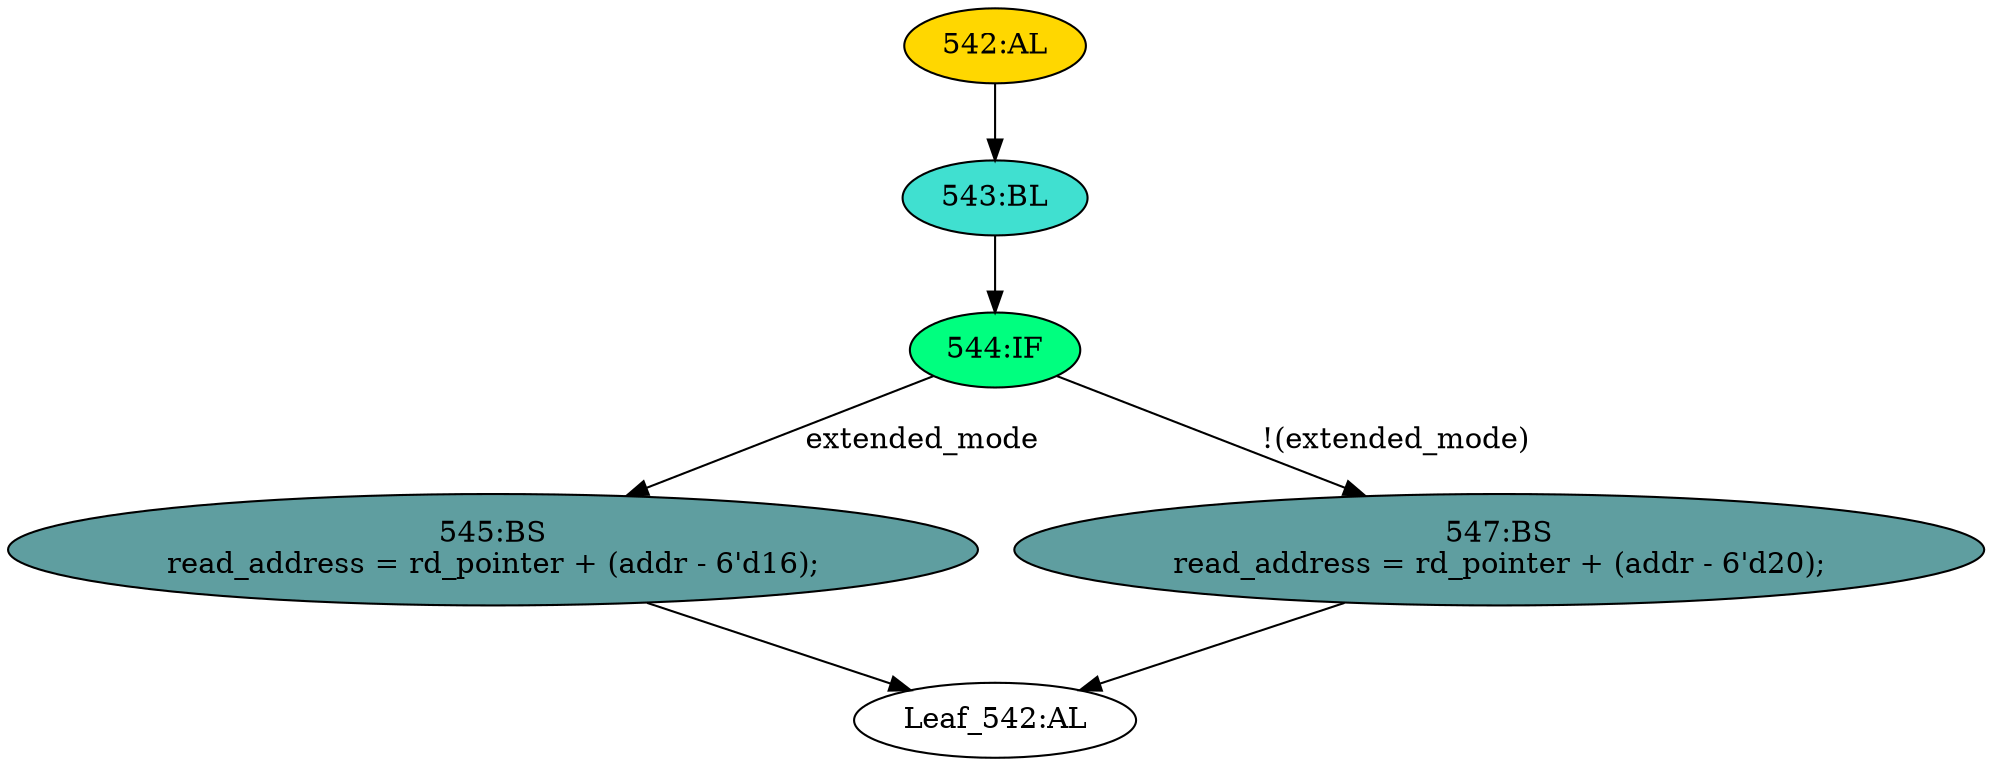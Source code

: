 strict digraph "" {
	node [label="\N"];
	"545:BS"	 [ast="<pyverilog.vparser.ast.BlockingSubstitution object at 0x7feea1c0bc10>",
		fillcolor=cadetblue,
		label="545:BS
read_address = rd_pointer + (addr - 6'd16);",
		statements="[<pyverilog.vparser.ast.BlockingSubstitution object at 0x7feea1c0bc10>]",
		style=filled,
		typ=BlockingSubstitution];
	"Leaf_542:AL"	 [def_var="['read_address']",
		label="Leaf_542:AL"];
	"545:BS" -> "Leaf_542:AL"	 [cond="[]",
		lineno=None];
	"547:BS"	 [ast="<pyverilog.vparser.ast.BlockingSubstitution object at 0x7feea1c0bf10>",
		fillcolor=cadetblue,
		label="547:BS
read_address = rd_pointer + (addr - 6'd20);",
		statements="[<pyverilog.vparser.ast.BlockingSubstitution object at 0x7feea1c0bf10>]",
		style=filled,
		typ=BlockingSubstitution];
	"547:BS" -> "Leaf_542:AL"	 [cond="[]",
		lineno=None];
	"542:AL"	 [ast="<pyverilog.vparser.ast.Always object at 0x7feea1c0f290>",
		clk_sens=False,
		fillcolor=gold,
		label="542:AL",
		sens="['extended_mode', 'rd_pointer', 'addr']",
		statements="[]",
		style=filled,
		typ=Always,
		use_var="['rd_pointer', 'addr', 'extended_mode']"];
	"543:BL"	 [ast="<pyverilog.vparser.ast.Block object at 0x7feea1c0f4d0>",
		fillcolor=turquoise,
		label="543:BL",
		statements="[]",
		style=filled,
		typ=Block];
	"542:AL" -> "543:BL"	 [cond="[]",
		lineno=None];
	"544:IF"	 [ast="<pyverilog.vparser.ast.IfStatement object at 0x7feea1c0f1d0>",
		fillcolor=springgreen,
		label="544:IF",
		statements="[]",
		style=filled,
		typ=IfStatement];
	"544:IF" -> "545:BS"	 [cond="['extended_mode']",
		label=extended_mode,
		lineno=544];
	"544:IF" -> "547:BS"	 [cond="['extended_mode']",
		label="!(extended_mode)",
		lineno=544];
	"543:BL" -> "544:IF"	 [cond="[]",
		lineno=None];
}
